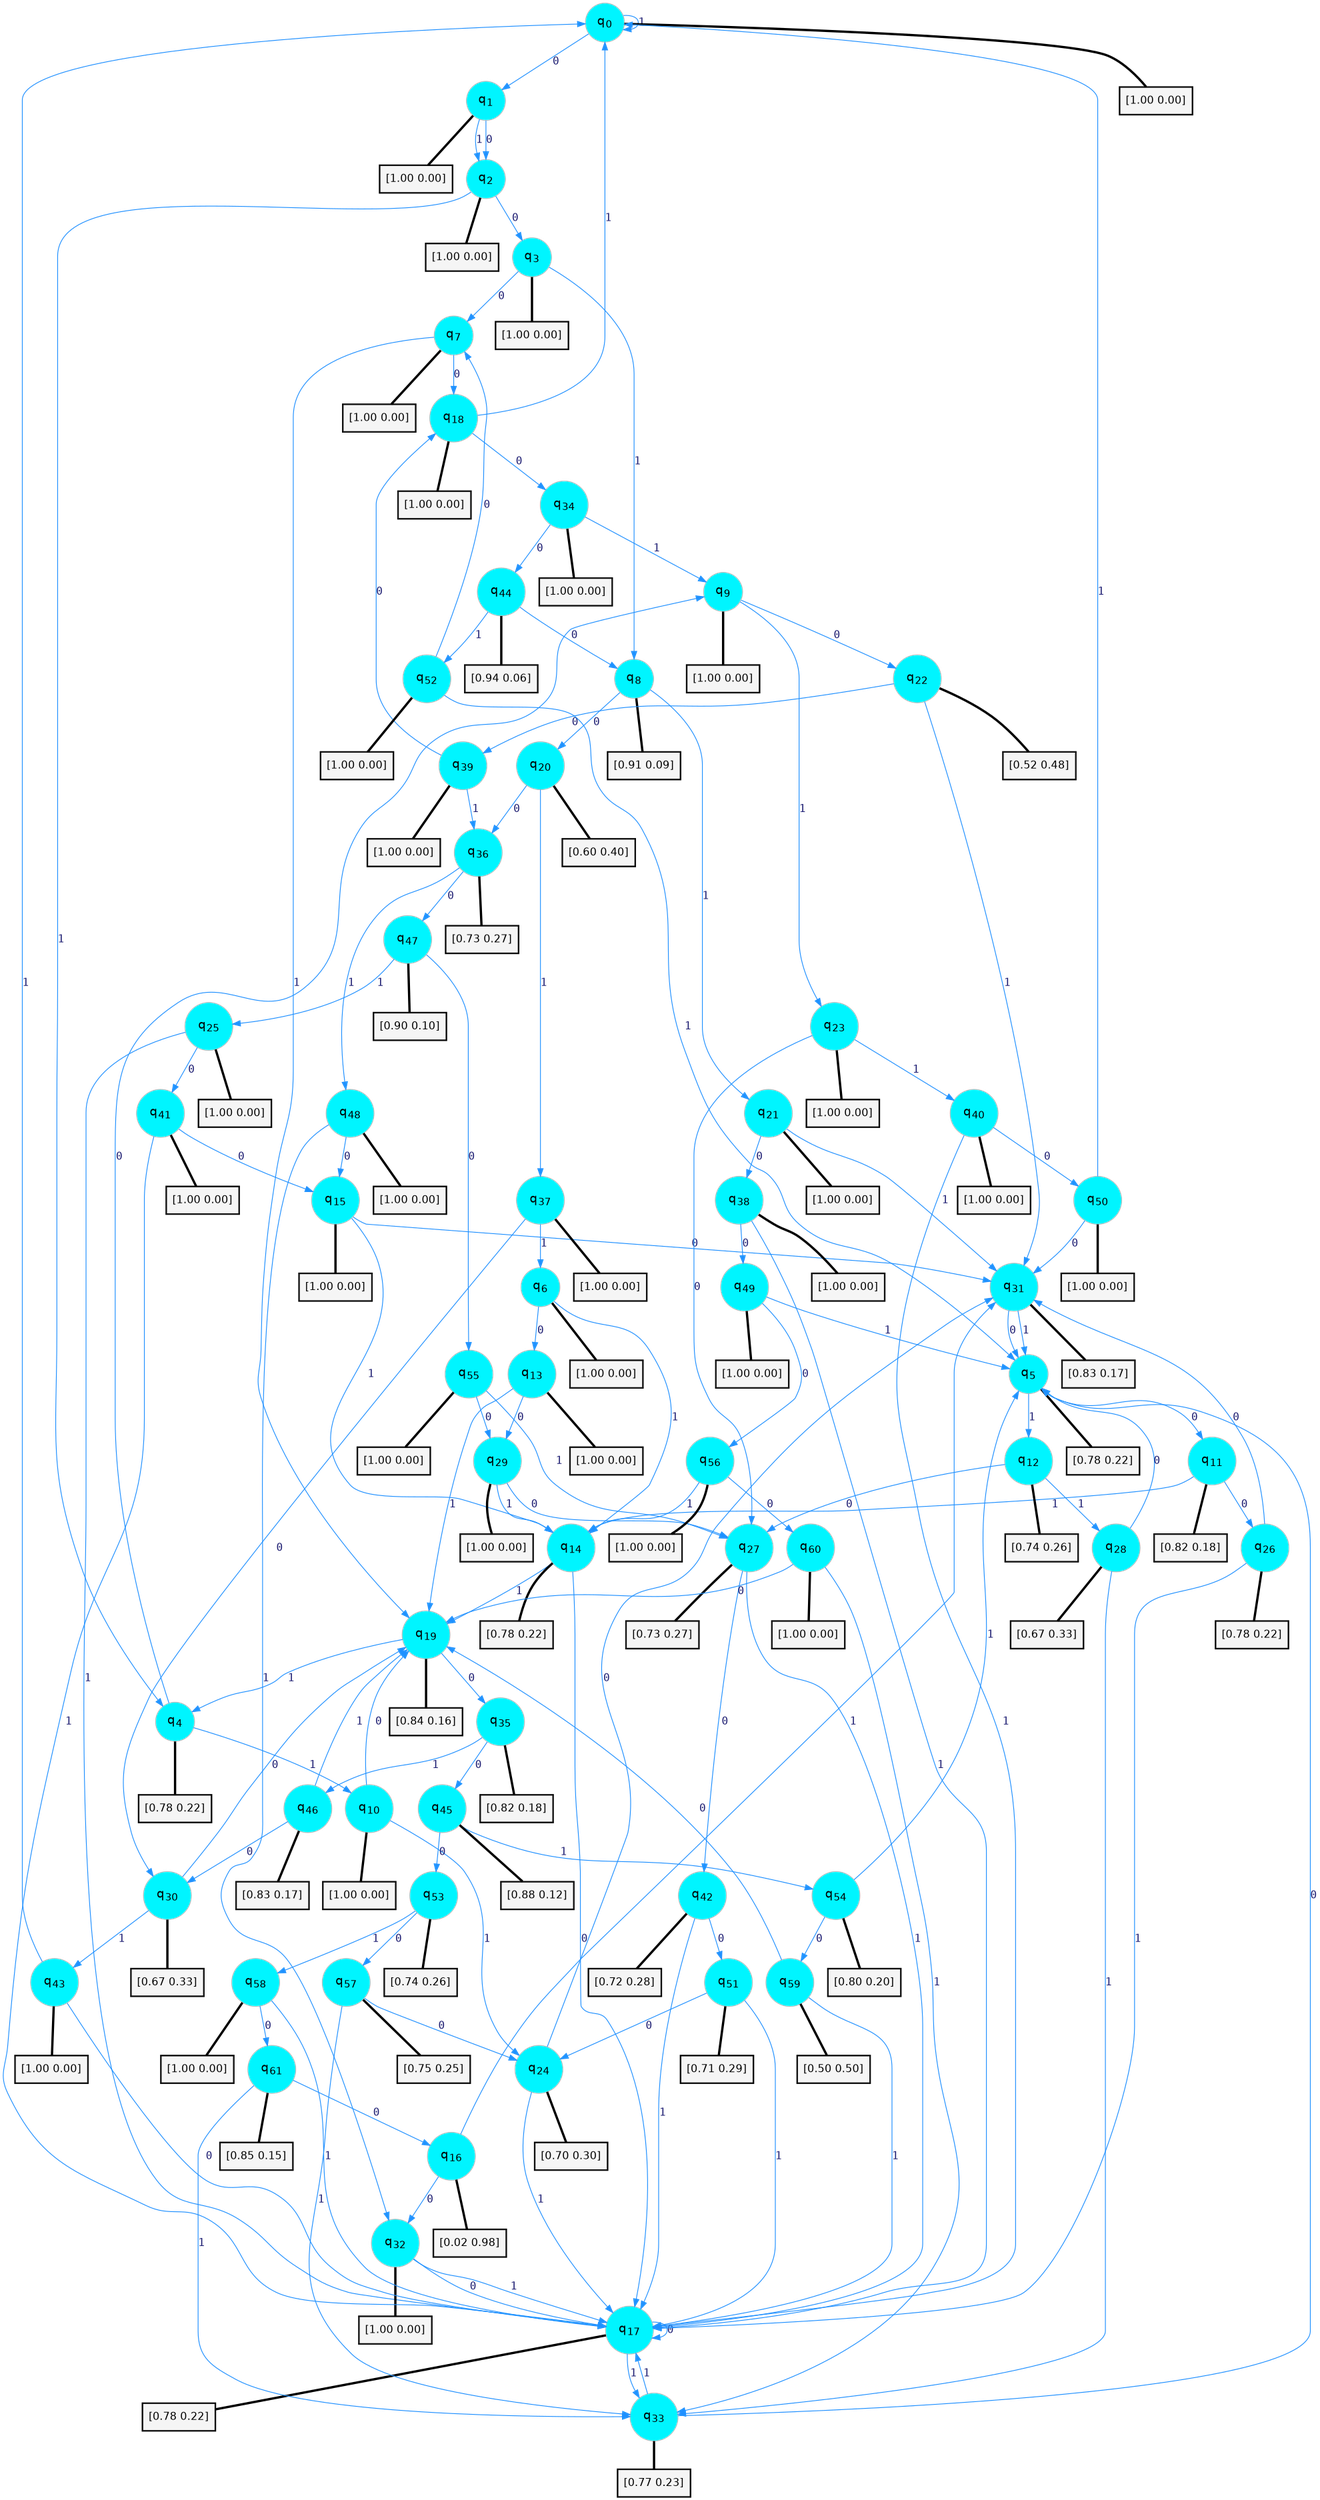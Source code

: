 digraph G {
graph [
bgcolor=transparent, dpi=300, rankdir=TD, size="40,25"];
node [
color=gray, fillcolor=turquoise1, fontcolor=black, fontname=Helvetica, fontsize=16, fontweight=bold, shape=circle, style=filled];
edge [
arrowsize=1, color=dodgerblue1, fontcolor=midnightblue, fontname=courier, fontweight=bold, penwidth=1, style=solid, weight=20];
0[label=<q<SUB>0</SUB>>];
1[label=<q<SUB>1</SUB>>];
2[label=<q<SUB>2</SUB>>];
3[label=<q<SUB>3</SUB>>];
4[label=<q<SUB>4</SUB>>];
5[label=<q<SUB>5</SUB>>];
6[label=<q<SUB>6</SUB>>];
7[label=<q<SUB>7</SUB>>];
8[label=<q<SUB>8</SUB>>];
9[label=<q<SUB>9</SUB>>];
10[label=<q<SUB>10</SUB>>];
11[label=<q<SUB>11</SUB>>];
12[label=<q<SUB>12</SUB>>];
13[label=<q<SUB>13</SUB>>];
14[label=<q<SUB>14</SUB>>];
15[label=<q<SUB>15</SUB>>];
16[label=<q<SUB>16</SUB>>];
17[label=<q<SUB>17</SUB>>];
18[label=<q<SUB>18</SUB>>];
19[label=<q<SUB>19</SUB>>];
20[label=<q<SUB>20</SUB>>];
21[label=<q<SUB>21</SUB>>];
22[label=<q<SUB>22</SUB>>];
23[label=<q<SUB>23</SUB>>];
24[label=<q<SUB>24</SUB>>];
25[label=<q<SUB>25</SUB>>];
26[label=<q<SUB>26</SUB>>];
27[label=<q<SUB>27</SUB>>];
28[label=<q<SUB>28</SUB>>];
29[label=<q<SUB>29</SUB>>];
30[label=<q<SUB>30</SUB>>];
31[label=<q<SUB>31</SUB>>];
32[label=<q<SUB>32</SUB>>];
33[label=<q<SUB>33</SUB>>];
34[label=<q<SUB>34</SUB>>];
35[label=<q<SUB>35</SUB>>];
36[label=<q<SUB>36</SUB>>];
37[label=<q<SUB>37</SUB>>];
38[label=<q<SUB>38</SUB>>];
39[label=<q<SUB>39</SUB>>];
40[label=<q<SUB>40</SUB>>];
41[label=<q<SUB>41</SUB>>];
42[label=<q<SUB>42</SUB>>];
43[label=<q<SUB>43</SUB>>];
44[label=<q<SUB>44</SUB>>];
45[label=<q<SUB>45</SUB>>];
46[label=<q<SUB>46</SUB>>];
47[label=<q<SUB>47</SUB>>];
48[label=<q<SUB>48</SUB>>];
49[label=<q<SUB>49</SUB>>];
50[label=<q<SUB>50</SUB>>];
51[label=<q<SUB>51</SUB>>];
52[label=<q<SUB>52</SUB>>];
53[label=<q<SUB>53</SUB>>];
54[label=<q<SUB>54</SUB>>];
55[label=<q<SUB>55</SUB>>];
56[label=<q<SUB>56</SUB>>];
57[label=<q<SUB>57</SUB>>];
58[label=<q<SUB>58</SUB>>];
59[label=<q<SUB>59</SUB>>];
60[label=<q<SUB>60</SUB>>];
61[label=<q<SUB>61</SUB>>];
62[label="[1.00 0.00]", shape=box,fontcolor=black, fontname=Helvetica, fontsize=14, penwidth=2, fillcolor=whitesmoke,color=black];
63[label="[1.00 0.00]", shape=box,fontcolor=black, fontname=Helvetica, fontsize=14, penwidth=2, fillcolor=whitesmoke,color=black];
64[label="[1.00 0.00]", shape=box,fontcolor=black, fontname=Helvetica, fontsize=14, penwidth=2, fillcolor=whitesmoke,color=black];
65[label="[1.00 0.00]", shape=box,fontcolor=black, fontname=Helvetica, fontsize=14, penwidth=2, fillcolor=whitesmoke,color=black];
66[label="[0.78 0.22]", shape=box,fontcolor=black, fontname=Helvetica, fontsize=14, penwidth=2, fillcolor=whitesmoke,color=black];
67[label="[0.78 0.22]", shape=box,fontcolor=black, fontname=Helvetica, fontsize=14, penwidth=2, fillcolor=whitesmoke,color=black];
68[label="[1.00 0.00]", shape=box,fontcolor=black, fontname=Helvetica, fontsize=14, penwidth=2, fillcolor=whitesmoke,color=black];
69[label="[1.00 0.00]", shape=box,fontcolor=black, fontname=Helvetica, fontsize=14, penwidth=2, fillcolor=whitesmoke,color=black];
70[label="[0.91 0.09]", shape=box,fontcolor=black, fontname=Helvetica, fontsize=14, penwidth=2, fillcolor=whitesmoke,color=black];
71[label="[1.00 0.00]", shape=box,fontcolor=black, fontname=Helvetica, fontsize=14, penwidth=2, fillcolor=whitesmoke,color=black];
72[label="[1.00 0.00]", shape=box,fontcolor=black, fontname=Helvetica, fontsize=14, penwidth=2, fillcolor=whitesmoke,color=black];
73[label="[0.82 0.18]", shape=box,fontcolor=black, fontname=Helvetica, fontsize=14, penwidth=2, fillcolor=whitesmoke,color=black];
74[label="[0.74 0.26]", shape=box,fontcolor=black, fontname=Helvetica, fontsize=14, penwidth=2, fillcolor=whitesmoke,color=black];
75[label="[1.00 0.00]", shape=box,fontcolor=black, fontname=Helvetica, fontsize=14, penwidth=2, fillcolor=whitesmoke,color=black];
76[label="[0.78 0.22]", shape=box,fontcolor=black, fontname=Helvetica, fontsize=14, penwidth=2, fillcolor=whitesmoke,color=black];
77[label="[1.00 0.00]", shape=box,fontcolor=black, fontname=Helvetica, fontsize=14, penwidth=2, fillcolor=whitesmoke,color=black];
78[label="[0.02 0.98]", shape=box,fontcolor=black, fontname=Helvetica, fontsize=14, penwidth=2, fillcolor=whitesmoke,color=black];
79[label="[0.78 0.22]", shape=box,fontcolor=black, fontname=Helvetica, fontsize=14, penwidth=2, fillcolor=whitesmoke,color=black];
80[label="[1.00 0.00]", shape=box,fontcolor=black, fontname=Helvetica, fontsize=14, penwidth=2, fillcolor=whitesmoke,color=black];
81[label="[0.84 0.16]", shape=box,fontcolor=black, fontname=Helvetica, fontsize=14, penwidth=2, fillcolor=whitesmoke,color=black];
82[label="[0.60 0.40]", shape=box,fontcolor=black, fontname=Helvetica, fontsize=14, penwidth=2, fillcolor=whitesmoke,color=black];
83[label="[1.00 0.00]", shape=box,fontcolor=black, fontname=Helvetica, fontsize=14, penwidth=2, fillcolor=whitesmoke,color=black];
84[label="[0.52 0.48]", shape=box,fontcolor=black, fontname=Helvetica, fontsize=14, penwidth=2, fillcolor=whitesmoke,color=black];
85[label="[1.00 0.00]", shape=box,fontcolor=black, fontname=Helvetica, fontsize=14, penwidth=2, fillcolor=whitesmoke,color=black];
86[label="[0.70 0.30]", shape=box,fontcolor=black, fontname=Helvetica, fontsize=14, penwidth=2, fillcolor=whitesmoke,color=black];
87[label="[1.00 0.00]", shape=box,fontcolor=black, fontname=Helvetica, fontsize=14, penwidth=2, fillcolor=whitesmoke,color=black];
88[label="[0.78 0.22]", shape=box,fontcolor=black, fontname=Helvetica, fontsize=14, penwidth=2, fillcolor=whitesmoke,color=black];
89[label="[0.73 0.27]", shape=box,fontcolor=black, fontname=Helvetica, fontsize=14, penwidth=2, fillcolor=whitesmoke,color=black];
90[label="[0.67 0.33]", shape=box,fontcolor=black, fontname=Helvetica, fontsize=14, penwidth=2, fillcolor=whitesmoke,color=black];
91[label="[1.00 0.00]", shape=box,fontcolor=black, fontname=Helvetica, fontsize=14, penwidth=2, fillcolor=whitesmoke,color=black];
92[label="[0.67 0.33]", shape=box,fontcolor=black, fontname=Helvetica, fontsize=14, penwidth=2, fillcolor=whitesmoke,color=black];
93[label="[0.83 0.17]", shape=box,fontcolor=black, fontname=Helvetica, fontsize=14, penwidth=2, fillcolor=whitesmoke,color=black];
94[label="[1.00 0.00]", shape=box,fontcolor=black, fontname=Helvetica, fontsize=14, penwidth=2, fillcolor=whitesmoke,color=black];
95[label="[0.77 0.23]", shape=box,fontcolor=black, fontname=Helvetica, fontsize=14, penwidth=2, fillcolor=whitesmoke,color=black];
96[label="[1.00 0.00]", shape=box,fontcolor=black, fontname=Helvetica, fontsize=14, penwidth=2, fillcolor=whitesmoke,color=black];
97[label="[0.82 0.18]", shape=box,fontcolor=black, fontname=Helvetica, fontsize=14, penwidth=2, fillcolor=whitesmoke,color=black];
98[label="[0.73 0.27]", shape=box,fontcolor=black, fontname=Helvetica, fontsize=14, penwidth=2, fillcolor=whitesmoke,color=black];
99[label="[1.00 0.00]", shape=box,fontcolor=black, fontname=Helvetica, fontsize=14, penwidth=2, fillcolor=whitesmoke,color=black];
100[label="[1.00 0.00]", shape=box,fontcolor=black, fontname=Helvetica, fontsize=14, penwidth=2, fillcolor=whitesmoke,color=black];
101[label="[1.00 0.00]", shape=box,fontcolor=black, fontname=Helvetica, fontsize=14, penwidth=2, fillcolor=whitesmoke,color=black];
102[label="[1.00 0.00]", shape=box,fontcolor=black, fontname=Helvetica, fontsize=14, penwidth=2, fillcolor=whitesmoke,color=black];
103[label="[1.00 0.00]", shape=box,fontcolor=black, fontname=Helvetica, fontsize=14, penwidth=2, fillcolor=whitesmoke,color=black];
104[label="[0.72 0.28]", shape=box,fontcolor=black, fontname=Helvetica, fontsize=14, penwidth=2, fillcolor=whitesmoke,color=black];
105[label="[1.00 0.00]", shape=box,fontcolor=black, fontname=Helvetica, fontsize=14, penwidth=2, fillcolor=whitesmoke,color=black];
106[label="[0.94 0.06]", shape=box,fontcolor=black, fontname=Helvetica, fontsize=14, penwidth=2, fillcolor=whitesmoke,color=black];
107[label="[0.88 0.12]", shape=box,fontcolor=black, fontname=Helvetica, fontsize=14, penwidth=2, fillcolor=whitesmoke,color=black];
108[label="[0.83 0.17]", shape=box,fontcolor=black, fontname=Helvetica, fontsize=14, penwidth=2, fillcolor=whitesmoke,color=black];
109[label="[0.90 0.10]", shape=box,fontcolor=black, fontname=Helvetica, fontsize=14, penwidth=2, fillcolor=whitesmoke,color=black];
110[label="[1.00 0.00]", shape=box,fontcolor=black, fontname=Helvetica, fontsize=14, penwidth=2, fillcolor=whitesmoke,color=black];
111[label="[1.00 0.00]", shape=box,fontcolor=black, fontname=Helvetica, fontsize=14, penwidth=2, fillcolor=whitesmoke,color=black];
112[label="[1.00 0.00]", shape=box,fontcolor=black, fontname=Helvetica, fontsize=14, penwidth=2, fillcolor=whitesmoke,color=black];
113[label="[0.71 0.29]", shape=box,fontcolor=black, fontname=Helvetica, fontsize=14, penwidth=2, fillcolor=whitesmoke,color=black];
114[label="[1.00 0.00]", shape=box,fontcolor=black, fontname=Helvetica, fontsize=14, penwidth=2, fillcolor=whitesmoke,color=black];
115[label="[0.74 0.26]", shape=box,fontcolor=black, fontname=Helvetica, fontsize=14, penwidth=2, fillcolor=whitesmoke,color=black];
116[label="[0.80 0.20]", shape=box,fontcolor=black, fontname=Helvetica, fontsize=14, penwidth=2, fillcolor=whitesmoke,color=black];
117[label="[1.00 0.00]", shape=box,fontcolor=black, fontname=Helvetica, fontsize=14, penwidth=2, fillcolor=whitesmoke,color=black];
118[label="[1.00 0.00]", shape=box,fontcolor=black, fontname=Helvetica, fontsize=14, penwidth=2, fillcolor=whitesmoke,color=black];
119[label="[0.75 0.25]", shape=box,fontcolor=black, fontname=Helvetica, fontsize=14, penwidth=2, fillcolor=whitesmoke,color=black];
120[label="[1.00 0.00]", shape=box,fontcolor=black, fontname=Helvetica, fontsize=14, penwidth=2, fillcolor=whitesmoke,color=black];
121[label="[0.50 0.50]", shape=box,fontcolor=black, fontname=Helvetica, fontsize=14, penwidth=2, fillcolor=whitesmoke,color=black];
122[label="[1.00 0.00]", shape=box,fontcolor=black, fontname=Helvetica, fontsize=14, penwidth=2, fillcolor=whitesmoke,color=black];
123[label="[0.85 0.15]", shape=box,fontcolor=black, fontname=Helvetica, fontsize=14, penwidth=2, fillcolor=whitesmoke,color=black];
0->1 [label=0];
0->0 [label=1];
0->62 [arrowhead=none, penwidth=3,color=black];
1->2 [label=0];
1->2 [label=1];
1->63 [arrowhead=none, penwidth=3,color=black];
2->3 [label=0];
2->4 [label=1];
2->64 [arrowhead=none, penwidth=3,color=black];
3->7 [label=0];
3->8 [label=1];
3->65 [arrowhead=none, penwidth=3,color=black];
4->9 [label=0];
4->10 [label=1];
4->66 [arrowhead=none, penwidth=3,color=black];
5->11 [label=0];
5->12 [label=1];
5->67 [arrowhead=none, penwidth=3,color=black];
6->13 [label=0];
6->14 [label=1];
6->68 [arrowhead=none, penwidth=3,color=black];
7->18 [label=0];
7->19 [label=1];
7->69 [arrowhead=none, penwidth=3,color=black];
8->20 [label=0];
8->21 [label=1];
8->70 [arrowhead=none, penwidth=3,color=black];
9->22 [label=0];
9->23 [label=1];
9->71 [arrowhead=none, penwidth=3,color=black];
10->19 [label=0];
10->24 [label=1];
10->72 [arrowhead=none, penwidth=3,color=black];
11->26 [label=0];
11->14 [label=1];
11->73 [arrowhead=none, penwidth=3,color=black];
12->27 [label=0];
12->28 [label=1];
12->74 [arrowhead=none, penwidth=3,color=black];
13->29 [label=0];
13->19 [label=1];
13->75 [arrowhead=none, penwidth=3,color=black];
14->17 [label=0];
14->19 [label=1];
14->76 [arrowhead=none, penwidth=3,color=black];
15->31 [label=0];
15->14 [label=1];
15->77 [arrowhead=none, penwidth=3,color=black];
16->32 [label=0];
16->31 [label=1];
16->78 [arrowhead=none, penwidth=3,color=black];
17->17 [label=0];
17->33 [label=1];
17->79 [arrowhead=none, penwidth=3,color=black];
18->34 [label=0];
18->0 [label=1];
18->80 [arrowhead=none, penwidth=3,color=black];
19->35 [label=0];
19->4 [label=1];
19->81 [arrowhead=none, penwidth=3,color=black];
20->36 [label=0];
20->37 [label=1];
20->82 [arrowhead=none, penwidth=3,color=black];
21->38 [label=0];
21->31 [label=1];
21->83 [arrowhead=none, penwidth=3,color=black];
22->39 [label=0];
22->31 [label=1];
22->84 [arrowhead=none, penwidth=3,color=black];
23->27 [label=0];
23->40 [label=1];
23->85 [arrowhead=none, penwidth=3,color=black];
24->31 [label=0];
24->17 [label=1];
24->86 [arrowhead=none, penwidth=3,color=black];
25->41 [label=0];
25->17 [label=1];
25->87 [arrowhead=none, penwidth=3,color=black];
26->31 [label=0];
26->17 [label=1];
26->88 [arrowhead=none, penwidth=3,color=black];
27->42 [label=0];
27->17 [label=1];
27->89 [arrowhead=none, penwidth=3,color=black];
28->5 [label=0];
28->33 [label=1];
28->90 [arrowhead=none, penwidth=3,color=black];
29->27 [label=0];
29->14 [label=1];
29->91 [arrowhead=none, penwidth=3,color=black];
30->19 [label=0];
30->43 [label=1];
30->92 [arrowhead=none, penwidth=3,color=black];
31->5 [label=0];
31->5 [label=1];
31->93 [arrowhead=none, penwidth=3,color=black];
32->17 [label=0];
32->17 [label=1];
32->94 [arrowhead=none, penwidth=3,color=black];
33->5 [label=0];
33->17 [label=1];
33->95 [arrowhead=none, penwidth=3,color=black];
34->44 [label=0];
34->9 [label=1];
34->96 [arrowhead=none, penwidth=3,color=black];
35->45 [label=0];
35->46 [label=1];
35->97 [arrowhead=none, penwidth=3,color=black];
36->47 [label=0];
36->48 [label=1];
36->98 [arrowhead=none, penwidth=3,color=black];
37->30 [label=0];
37->6 [label=1];
37->99 [arrowhead=none, penwidth=3,color=black];
38->49 [label=0];
38->17 [label=1];
38->100 [arrowhead=none, penwidth=3,color=black];
39->18 [label=0];
39->36 [label=1];
39->101 [arrowhead=none, penwidth=3,color=black];
40->50 [label=0];
40->17 [label=1];
40->102 [arrowhead=none, penwidth=3,color=black];
41->15 [label=0];
41->17 [label=1];
41->103 [arrowhead=none, penwidth=3,color=black];
42->51 [label=0];
42->17 [label=1];
42->104 [arrowhead=none, penwidth=3,color=black];
43->17 [label=0];
43->0 [label=1];
43->105 [arrowhead=none, penwidth=3,color=black];
44->8 [label=0];
44->52 [label=1];
44->106 [arrowhead=none, penwidth=3,color=black];
45->53 [label=0];
45->54 [label=1];
45->107 [arrowhead=none, penwidth=3,color=black];
46->30 [label=0];
46->19 [label=1];
46->108 [arrowhead=none, penwidth=3,color=black];
47->55 [label=0];
47->25 [label=1];
47->109 [arrowhead=none, penwidth=3,color=black];
48->15 [label=0];
48->32 [label=1];
48->110 [arrowhead=none, penwidth=3,color=black];
49->56 [label=0];
49->5 [label=1];
49->111 [arrowhead=none, penwidth=3,color=black];
50->31 [label=0];
50->0 [label=1];
50->112 [arrowhead=none, penwidth=3,color=black];
51->24 [label=0];
51->17 [label=1];
51->113 [arrowhead=none, penwidth=3,color=black];
52->7 [label=0];
52->5 [label=1];
52->114 [arrowhead=none, penwidth=3,color=black];
53->57 [label=0];
53->58 [label=1];
53->115 [arrowhead=none, penwidth=3,color=black];
54->59 [label=0];
54->5 [label=1];
54->116 [arrowhead=none, penwidth=3,color=black];
55->29 [label=0];
55->27 [label=1];
55->117 [arrowhead=none, penwidth=3,color=black];
56->60 [label=0];
56->14 [label=1];
56->118 [arrowhead=none, penwidth=3,color=black];
57->24 [label=0];
57->33 [label=1];
57->119 [arrowhead=none, penwidth=3,color=black];
58->61 [label=0];
58->17 [label=1];
58->120 [arrowhead=none, penwidth=3,color=black];
59->19 [label=0];
59->17 [label=1];
59->121 [arrowhead=none, penwidth=3,color=black];
60->19 [label=0];
60->33 [label=1];
60->122 [arrowhead=none, penwidth=3,color=black];
61->16 [label=0];
61->33 [label=1];
61->123 [arrowhead=none, penwidth=3,color=black];
}
